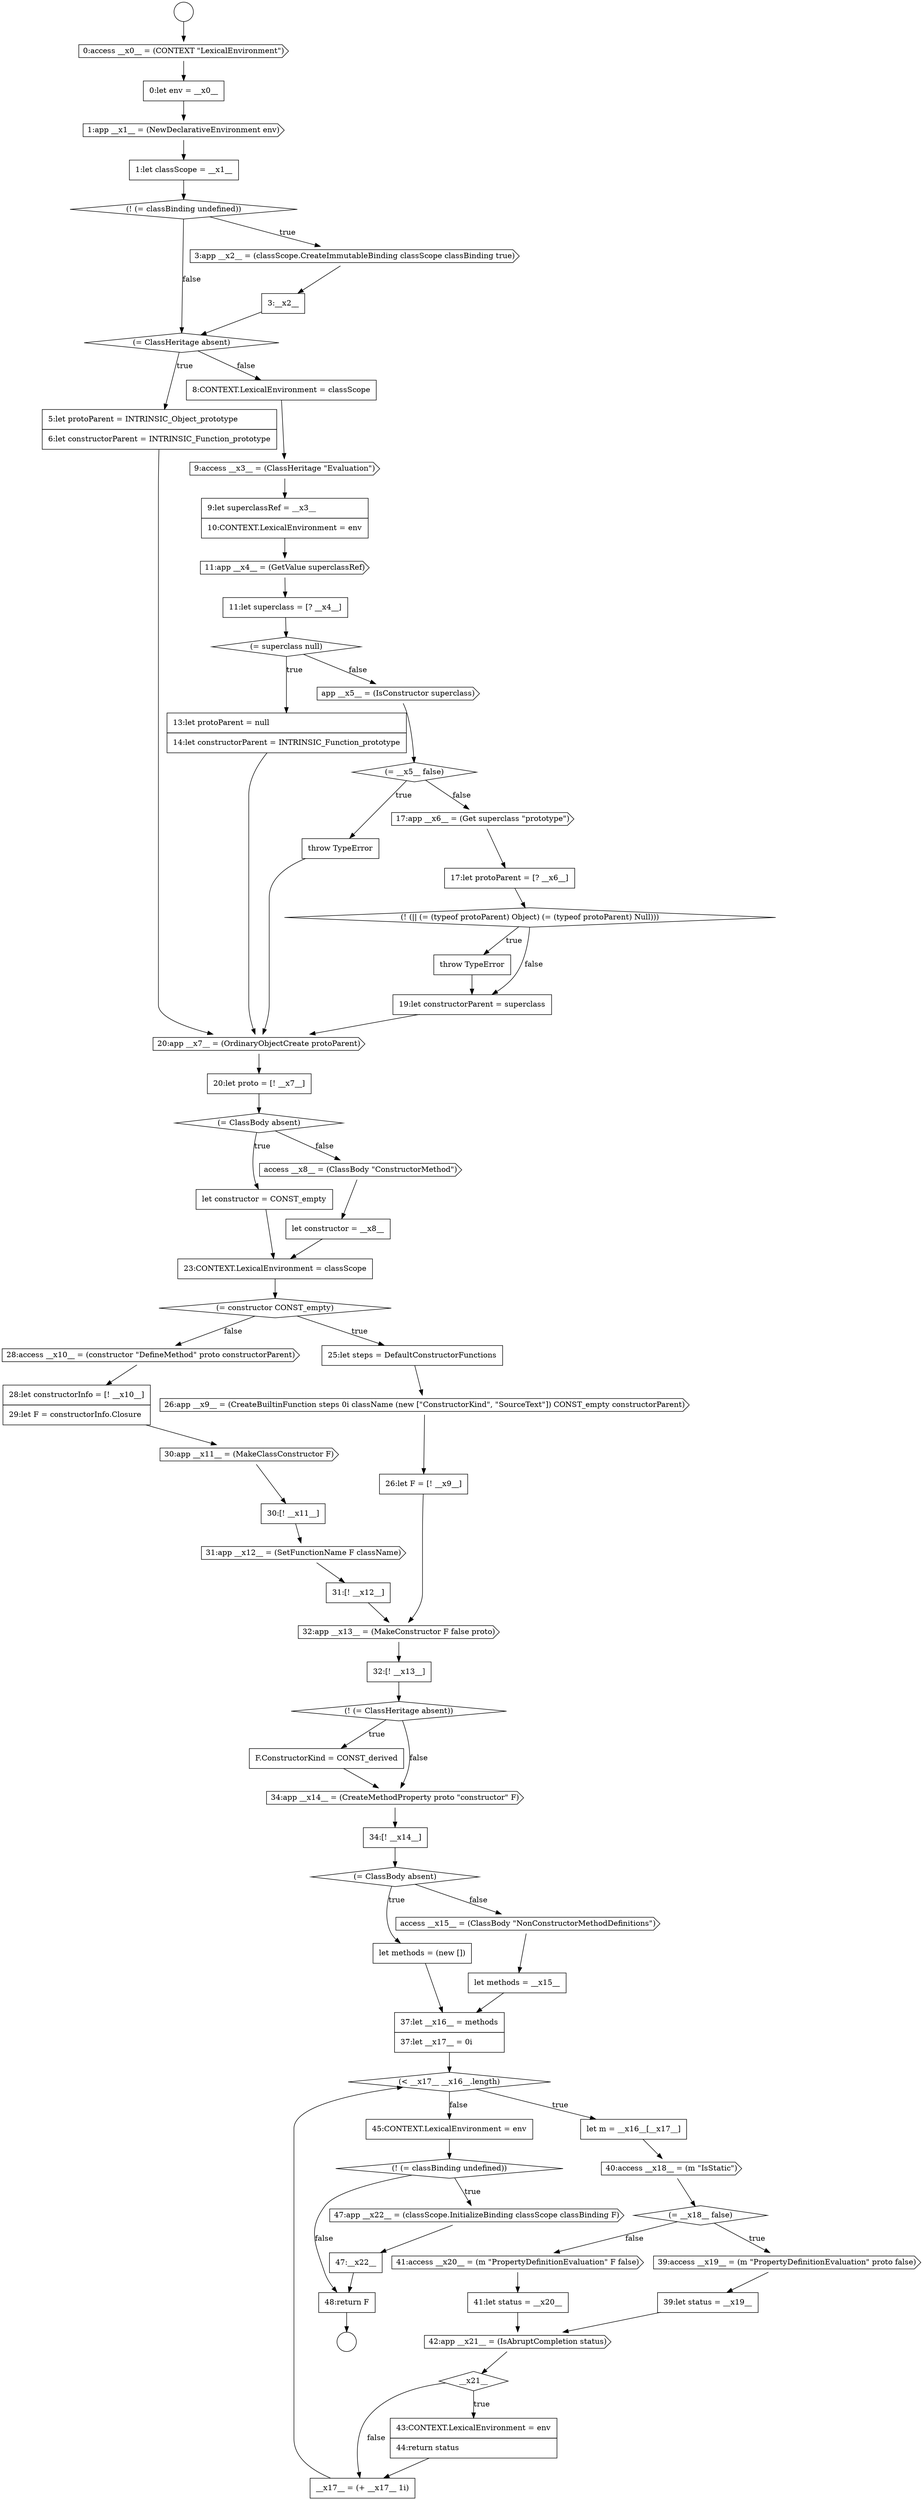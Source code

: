 digraph {
  node5 [shape=none, margin=0, label=<<font color="black">
    <table border="0" cellborder="1" cellspacing="0" cellpadding="10">
      <tr><td align="left">1:let classScope = __x1__</td></tr>
    </table>
  </font>> color="black" fillcolor="white" style=filled]
  node65 [shape=none, margin=0, label=<<font color="black">
    <table border="0" cellborder="1" cellspacing="0" cellpadding="10">
      <tr><td align="left">__x17__ = (+ __x17__ 1i)</td></tr>
    </table>
  </font>> color="black" fillcolor="white" style=filled]
  node2 [shape=cds, label=<<font color="black">0:access __x0__ = (CONTEXT &quot;LexicalEnvironment&quot;)</font>> color="black" fillcolor="white" style=filled]
  node66 [shape=none, margin=0, label=<<font color="black">
    <table border="0" cellborder="1" cellspacing="0" cellpadding="10">
      <tr><td align="left">45:CONTEXT.LexicalEnvironment = env</td></tr>
    </table>
  </font>> color="black" fillcolor="white" style=filled]
  node4 [shape=cds, label=<<font color="black">1:app __x1__ = (NewDeclarativeEnvironment env)</font>> color="black" fillcolor="white" style=filled]
  node69 [shape=none, margin=0, label=<<font color="black">
    <table border="0" cellborder="1" cellspacing="0" cellpadding="10">
      <tr><td align="left">47:__x22__</td></tr>
    </table>
  </font>> color="black" fillcolor="white" style=filled]
  node0 [shape=circle label=" " color="black" fillcolor="white" style=filled]
  node10 [shape=none, margin=0, label=<<font color="black">
    <table border="0" cellborder="1" cellspacing="0" cellpadding="10">
      <tr><td align="left">5:let protoParent = INTRINSIC_Object_prototype</td></tr>
      <tr><td align="left">6:let constructorParent = INTRINSIC_Function_prototype</td></tr>
    </table>
  </font>> color="black" fillcolor="white" style=filled]
  node56 [shape=cds, label=<<font color="black">40:access __x18__ = (m &quot;IsStatic&quot;)</font>> color="black" fillcolor="white" style=filled]
  node42 [shape=none, margin=0, label=<<font color="black">
    <table border="0" cellborder="1" cellspacing="0" cellpadding="10">
      <tr><td align="left">31:[! __x12__]</td></tr>
    </table>
  </font>> color="black" fillcolor="white" style=filled]
  node24 [shape=none, margin=0, label=<<font color="black">
    <table border="0" cellborder="1" cellspacing="0" cellpadding="10">
      <tr><td align="left">throw TypeError</td></tr>
    </table>
  </font>> color="black" fillcolor="white" style=filled]
  node37 [shape=cds, label=<<font color="black">28:access __x10__ = (constructor &quot;DefineMethod&quot; proto constructorParent)</font>> color="black" fillcolor="white" style=filled]
  node25 [shape=none, margin=0, label=<<font color="black">
    <table border="0" cellborder="1" cellspacing="0" cellpadding="10">
      <tr><td align="left">19:let constructorParent = superclass</td></tr>
    </table>
  </font>> color="black" fillcolor="white" style=filled]
  node52 [shape=none, margin=0, label=<<font color="black">
    <table border="0" cellborder="1" cellspacing="0" cellpadding="10">
      <tr><td align="left">let methods = __x15__</td></tr>
    </table>
  </font>> color="black" fillcolor="white" style=filled]
  node14 [shape=cds, label=<<font color="black">11:app __x4__ = (GetValue superclassRef)</font>> color="black" fillcolor="white" style=filled]
  node20 [shape=none, margin=0, label=<<font color="black">
    <table border="0" cellborder="1" cellspacing="0" cellpadding="10">
      <tr><td align="left">throw TypeError</td></tr>
    </table>
  </font>> color="black" fillcolor="white" style=filled]
  node46 [shape=none, margin=0, label=<<font color="black">
    <table border="0" cellborder="1" cellspacing="0" cellpadding="10">
      <tr><td align="left">F.ConstructorKind = CONST_derived</td></tr>
    </table>
  </font>> color="black" fillcolor="white" style=filled]
  node57 [shape=diamond, label=<<font color="black">(= __x18__ false)</font>> color="black" fillcolor="white" style=filled]
  node29 [shape=none, margin=0, label=<<font color="black">
    <table border="0" cellborder="1" cellspacing="0" cellpadding="10">
      <tr><td align="left">let constructor = CONST_empty</td></tr>
    </table>
  </font>> color="black" fillcolor="white" style=filled]
  node61 [shape=none, margin=0, label=<<font color="black">
    <table border="0" cellborder="1" cellspacing="0" cellpadding="10">
      <tr><td align="left">41:let status = __x20__</td></tr>
    </table>
  </font>> color="black" fillcolor="white" style=filled]
  node1 [shape=circle label=" " color="black" fillcolor="white" style=filled]
  node6 [shape=diamond, label=<<font color="black">(! (= classBinding undefined))</font>> color="black" fillcolor="white" style=filled]
  node60 [shape=cds, label=<<font color="black">41:access __x20__ = (m &quot;PropertyDefinitionEvaluation&quot; F false)</font>> color="black" fillcolor="white" style=filled]
  node70 [shape=none, margin=0, label=<<font color="black">
    <table border="0" cellborder="1" cellspacing="0" cellpadding="10">
      <tr><td align="left">48:return F</td></tr>
    </table>
  </font>> color="black" fillcolor="white" style=filled]
  node21 [shape=cds, label=<<font color="black">17:app __x6__ = (Get superclass &quot;prototype&quot;)</font>> color="black" fillcolor="white" style=filled]
  node33 [shape=diamond, label=<<font color="black">(= constructor CONST_empty)</font>> color="black" fillcolor="white" style=filled]
  node28 [shape=diamond, label=<<font color="black">(= ClassBody absent)</font>> color="black" fillcolor="white" style=filled]
  node38 [shape=none, margin=0, label=<<font color="black">
    <table border="0" cellborder="1" cellspacing="0" cellpadding="10">
      <tr><td align="left">28:let constructorInfo = [! __x10__]</td></tr>
      <tr><td align="left">29:let F = constructorInfo.Closure</td></tr>
    </table>
  </font>> color="black" fillcolor="white" style=filled]
  node9 [shape=diamond, label=<<font color="black">(= ClassHeritage absent)</font>> color="black" fillcolor="white" style=filled]
  node53 [shape=none, margin=0, label=<<font color="black">
    <table border="0" cellborder="1" cellspacing="0" cellpadding="10">
      <tr><td align="left">37:let __x16__ = methods</td></tr>
      <tr><td align="left">37:let __x17__ = 0i</td></tr>
    </table>
  </font>> color="black" fillcolor="white" style=filled]
  node13 [shape=none, margin=0, label=<<font color="black">
    <table border="0" cellborder="1" cellspacing="0" cellpadding="10">
      <tr><td align="left">9:let superclassRef = __x3__</td></tr>
      <tr><td align="left">10:CONTEXT.LexicalEnvironment = env</td></tr>
    </table>
  </font>> color="black" fillcolor="white" style=filled]
  node41 [shape=cds, label=<<font color="black">31:app __x12__ = (SetFunctionName F className)</font>> color="black" fillcolor="white" style=filled]
  node45 [shape=diamond, label=<<font color="black">(! (= ClassHeritage absent))</font>> color="black" fillcolor="white" style=filled]
  node64 [shape=none, margin=0, label=<<font color="black">
    <table border="0" cellborder="1" cellspacing="0" cellpadding="10">
      <tr><td align="left">43:CONTEXT.LexicalEnvironment = env</td></tr>
      <tr><td align="left">44:return status</td></tr>
    </table>
  </font>> color="black" fillcolor="white" style=filled]
  node17 [shape=none, margin=0, label=<<font color="black">
    <table border="0" cellborder="1" cellspacing="0" cellpadding="10">
      <tr><td align="left">13:let protoParent = null</td></tr>
      <tr><td align="left">14:let constructorParent = INTRINSIC_Function_prototype</td></tr>
    </table>
  </font>> color="black" fillcolor="white" style=filled]
  node32 [shape=none, margin=0, label=<<font color="black">
    <table border="0" cellborder="1" cellspacing="0" cellpadding="10">
      <tr><td align="left">23:CONTEXT.LexicalEnvironment = classScope</td></tr>
    </table>
  </font>> color="black" fillcolor="white" style=filled]
  node34 [shape=none, margin=0, label=<<font color="black">
    <table border="0" cellborder="1" cellspacing="0" cellpadding="10">
      <tr><td align="left">25:let steps = DefaultConstructorFunctions</td></tr>
    </table>
  </font>> color="black" fillcolor="white" style=filled]
  node22 [shape=none, margin=0, label=<<font color="black">
    <table border="0" cellborder="1" cellspacing="0" cellpadding="10">
      <tr><td align="left">17:let protoParent = [? __x6__]</td></tr>
    </table>
  </font>> color="black" fillcolor="white" style=filled]
  node44 [shape=none, margin=0, label=<<font color="black">
    <table border="0" cellborder="1" cellspacing="0" cellpadding="10">
      <tr><td align="left">32:[! __x13__]</td></tr>
    </table>
  </font>> color="black" fillcolor="white" style=filled]
  node59 [shape=none, margin=0, label=<<font color="black">
    <table border="0" cellborder="1" cellspacing="0" cellpadding="10">
      <tr><td align="left">39:let status = __x19__</td></tr>
    </table>
  </font>> color="black" fillcolor="white" style=filled]
  node27 [shape=none, margin=0, label=<<font color="black">
    <table border="0" cellborder="1" cellspacing="0" cellpadding="10">
      <tr><td align="left">20:let proto = [! __x7__]</td></tr>
    </table>
  </font>> color="black" fillcolor="white" style=filled]
  node12 [shape=cds, label=<<font color="black">9:access __x3__ = (ClassHeritage &quot;Evaluation&quot;)</font>> color="black" fillcolor="white" style=filled]
  node54 [shape=diamond, label=<<font color="black">(&lt; __x17__ __x16__.length)</font>> color="black" fillcolor="white" style=filled]
  node49 [shape=diamond, label=<<font color="black">(= ClassBody absent)</font>> color="black" fillcolor="white" style=filled]
  node7 [shape=cds, label=<<font color="black">3:app __x2__ = (classScope.CreateImmutableBinding classScope classBinding true)</font>> color="black" fillcolor="white" style=filled]
  node39 [shape=cds, label=<<font color="black">30:app __x11__ = (MakeClassConstructor F)</font>> color="black" fillcolor="white" style=filled]
  node3 [shape=none, margin=0, label=<<font color="black">
    <table border="0" cellborder="1" cellspacing="0" cellpadding="10">
      <tr><td align="left">0:let env = __x0__</td></tr>
    </table>
  </font>> color="black" fillcolor="white" style=filled]
  node35 [shape=cds, label=<<font color="black">26:app __x9__ = (CreateBuiltinFunction steps 0i className (new [&quot;ConstructorKind&quot;, &quot;SourceText&quot;]) CONST_empty constructorParent)</font>> color="black" fillcolor="white" style=filled]
  node48 [shape=none, margin=0, label=<<font color="black">
    <table border="0" cellborder="1" cellspacing="0" cellpadding="10">
      <tr><td align="left">34:[! __x14__]</td></tr>
    </table>
  </font>> color="black" fillcolor="white" style=filled]
  node63 [shape=diamond, label=<<font color="black">__x21__</font>> color="black" fillcolor="white" style=filled]
  node18 [shape=cds, label=<<font color="black">app __x5__ = (IsConstructor superclass)</font>> color="black" fillcolor="white" style=filled]
  node50 [shape=none, margin=0, label=<<font color="black">
    <table border="0" cellborder="1" cellspacing="0" cellpadding="10">
      <tr><td align="left">let methods = (new [])</td></tr>
    </table>
  </font>> color="black" fillcolor="white" style=filled]
  node67 [shape=diamond, label=<<font color="black">(! (= classBinding undefined))</font>> color="black" fillcolor="white" style=filled]
  node16 [shape=diamond, label=<<font color="black">(= superclass null)</font>> color="black" fillcolor="white" style=filled]
  node31 [shape=none, margin=0, label=<<font color="black">
    <table border="0" cellborder="1" cellspacing="0" cellpadding="10">
      <tr><td align="left">let constructor = __x8__</td></tr>
    </table>
  </font>> color="black" fillcolor="white" style=filled]
  node11 [shape=none, margin=0, label=<<font color="black">
    <table border="0" cellborder="1" cellspacing="0" cellpadding="10">
      <tr><td align="left">8:CONTEXT.LexicalEnvironment = classScope</td></tr>
    </table>
  </font>> color="black" fillcolor="white" style=filled]
  node43 [shape=cds, label=<<font color="black">32:app __x13__ = (MakeConstructor F false proto)</font>> color="black" fillcolor="white" style=filled]
  node40 [shape=none, margin=0, label=<<font color="black">
    <table border="0" cellborder="1" cellspacing="0" cellpadding="10">
      <tr><td align="left">30:[! __x11__]</td></tr>
    </table>
  </font>> color="black" fillcolor="white" style=filled]
  node26 [shape=cds, label=<<font color="black">20:app __x7__ = (OrdinaryObjectCreate protoParent)</font>> color="black" fillcolor="white" style=filled]
  node55 [shape=none, margin=0, label=<<font color="black">
    <table border="0" cellborder="1" cellspacing="0" cellpadding="10">
      <tr><td align="left">let m = __x16__[__x17__]</td></tr>
    </table>
  </font>> color="black" fillcolor="white" style=filled]
  node23 [shape=diamond, label=<<font color="black">(! (|| (= (typeof protoParent) Object) (= (typeof protoParent) Null)))</font>> color="black" fillcolor="white" style=filled]
  node8 [shape=none, margin=0, label=<<font color="black">
    <table border="0" cellborder="1" cellspacing="0" cellpadding="10">
      <tr><td align="left">3:__x2__</td></tr>
    </table>
  </font>> color="black" fillcolor="white" style=filled]
  node58 [shape=cds, label=<<font color="black">39:access __x19__ = (m &quot;PropertyDefinitionEvaluation&quot; proto false)</font>> color="black" fillcolor="white" style=filled]
  node36 [shape=none, margin=0, label=<<font color="black">
    <table border="0" cellborder="1" cellspacing="0" cellpadding="10">
      <tr><td align="left">26:let F = [! __x9__]</td></tr>
    </table>
  </font>> color="black" fillcolor="white" style=filled]
  node30 [shape=cds, label=<<font color="black">access __x8__ = (ClassBody &quot;ConstructorMethod&quot;)</font>> color="black" fillcolor="white" style=filled]
  node51 [shape=cds, label=<<font color="black">access __x15__ = (ClassBody &quot;NonConstructorMethodDefinitions&quot;)</font>> color="black" fillcolor="white" style=filled]
  node19 [shape=diamond, label=<<font color="black">(= __x5__ false)</font>> color="black" fillcolor="white" style=filled]
  node47 [shape=cds, label=<<font color="black">34:app __x14__ = (CreateMethodProperty proto &quot;constructor&quot; F)</font>> color="black" fillcolor="white" style=filled]
  node15 [shape=none, margin=0, label=<<font color="black">
    <table border="0" cellborder="1" cellspacing="0" cellpadding="10">
      <tr><td align="left">11:let superclass = [? __x4__]</td></tr>
    </table>
  </font>> color="black" fillcolor="white" style=filled]
  node68 [shape=cds, label=<<font color="black">47:app __x22__ = (classScope.InitializeBinding classScope classBinding F)</font>> color="black" fillcolor="white" style=filled]
  node62 [shape=cds, label=<<font color="black">42:app __x21__ = (IsAbruptCompletion status)</font>> color="black" fillcolor="white" style=filled]
  node20 -> node26 [ color="black"]
  node43 -> node44 [ color="black"]
  node26 -> node27 [ color="black"]
  node48 -> node49 [ color="black"]
  node38 -> node39 [ color="black"]
  node5 -> node6 [ color="black"]
  node53 -> node54 [ color="black"]
  node3 -> node4 [ color="black"]
  node61 -> node62 [ color="black"]
  node64 -> node65 [ color="black"]
  node39 -> node40 [ color="black"]
  node63 -> node64 [label=<<font color="black">true</font>> color="black"]
  node63 -> node65 [label=<<font color="black">false</font>> color="black"]
  node7 -> node8 [ color="black"]
  node18 -> node19 [ color="black"]
  node42 -> node43 [ color="black"]
  node34 -> node35 [ color="black"]
  node66 -> node67 [ color="black"]
  node57 -> node58 [label=<<font color="black">true</font>> color="black"]
  node57 -> node60 [label=<<font color="black">false</font>> color="black"]
  node49 -> node50 [label=<<font color="black">true</font>> color="black"]
  node49 -> node51 [label=<<font color="black">false</font>> color="black"]
  node65 -> node54 [ color="black"]
  node2 -> node3 [ color="black"]
  node62 -> node63 [ color="black"]
  node15 -> node16 [ color="black"]
  node55 -> node56 [ color="black"]
  node11 -> node12 [ color="black"]
  node29 -> node32 [ color="black"]
  node9 -> node10 [label=<<font color="black">true</font>> color="black"]
  node9 -> node11 [label=<<font color="black">false</font>> color="black"]
  node13 -> node14 [ color="black"]
  node35 -> node36 [ color="black"]
  node70 -> node1 [ color="black"]
  node6 -> node7 [label=<<font color="black">true</font>> color="black"]
  node6 -> node9 [label=<<font color="black">false</font>> color="black"]
  node12 -> node13 [ color="black"]
  node0 -> node2 [ color="black"]
  node19 -> node20 [label=<<font color="black">true</font>> color="black"]
  node19 -> node21 [label=<<font color="black">false</font>> color="black"]
  node52 -> node53 [ color="black"]
  node22 -> node23 [ color="black"]
  node44 -> node45 [ color="black"]
  node27 -> node28 [ color="black"]
  node37 -> node38 [ color="black"]
  node68 -> node69 [ color="black"]
  node33 -> node34 [label=<<font color="black">true</font>> color="black"]
  node33 -> node37 [label=<<font color="black">false</font>> color="black"]
  node14 -> node15 [ color="black"]
  node31 -> node32 [ color="black"]
  node40 -> node41 [ color="black"]
  node30 -> node31 [ color="black"]
  node36 -> node43 [ color="black"]
  node28 -> node29 [label=<<font color="black">true</font>> color="black"]
  node28 -> node30 [label=<<font color="black">false</font>> color="black"]
  node16 -> node17 [label=<<font color="black">true</font>> color="black"]
  node16 -> node18 [label=<<font color="black">false</font>> color="black"]
  node59 -> node62 [ color="black"]
  node47 -> node48 [ color="black"]
  node4 -> node5 [ color="black"]
  node10 -> node26 [ color="black"]
  node51 -> node52 [ color="black"]
  node25 -> node26 [ color="black"]
  node8 -> node9 [ color="black"]
  node21 -> node22 [ color="black"]
  node67 -> node68 [label=<<font color="black">true</font>> color="black"]
  node67 -> node70 [label=<<font color="black">false</font>> color="black"]
  node50 -> node53 [ color="black"]
  node56 -> node57 [ color="black"]
  node60 -> node61 [ color="black"]
  node24 -> node25 [ color="black"]
  node23 -> node24 [label=<<font color="black">true</font>> color="black"]
  node23 -> node25 [label=<<font color="black">false</font>> color="black"]
  node69 -> node70 [ color="black"]
  node46 -> node47 [ color="black"]
  node58 -> node59 [ color="black"]
  node32 -> node33 [ color="black"]
  node17 -> node26 [ color="black"]
  node45 -> node46 [label=<<font color="black">true</font>> color="black"]
  node45 -> node47 [label=<<font color="black">false</font>> color="black"]
  node41 -> node42 [ color="black"]
  node54 -> node55 [label=<<font color="black">true</font>> color="black"]
  node54 -> node66 [label=<<font color="black">false</font>> color="black"]
}
